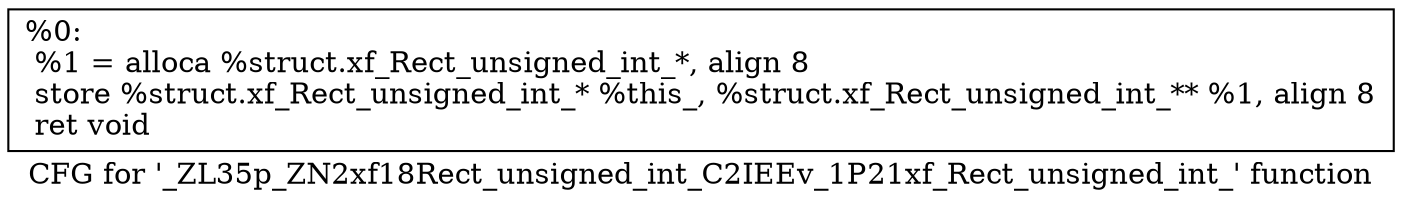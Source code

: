 digraph "CFG for '_ZL35p_ZN2xf18Rect_unsigned_int_C2IEEv_1P21xf_Rect_unsigned_int_' function" {
	label="CFG for '_ZL35p_ZN2xf18Rect_unsigned_int_C2IEEv_1P21xf_Rect_unsigned_int_' function";

	Node0x2f82630 [shape=record,label="{%0:\l  %1 = alloca %struct.xf_Rect_unsigned_int_*, align 8\l  store %struct.xf_Rect_unsigned_int_* %this_, %struct.xf_Rect_unsigned_int_** %1, align 8\l  ret void\l}"];
}
